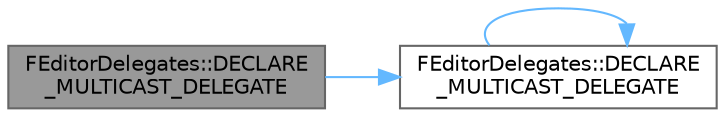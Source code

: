 digraph "FEditorDelegates::DECLARE_MULTICAST_DELEGATE"
{
 // INTERACTIVE_SVG=YES
 // LATEX_PDF_SIZE
  bgcolor="transparent";
  edge [fontname=Helvetica,fontsize=10,labelfontname=Helvetica,labelfontsize=10];
  node [fontname=Helvetica,fontsize=10,shape=box,height=0.2,width=0.4];
  rankdir="LR";
  Node1 [id="Node000001",label="FEditorDelegates::DECLARE\l_MULTICAST_DELEGATE",height=0.2,width=0.4,color="gray40", fillcolor="grey60", style="filled", fontcolor="black",tooltip="delegate type for before edit copy actors is handled"];
  Node1 -> Node2 [id="edge1_Node000001_Node000002",color="steelblue1",style="solid",tooltip=" "];
  Node2 [id="Node000002",label="FEditorDelegates::DECLARE\l_MULTICAST_DELEGATE",height=0.2,width=0.4,color="grey40", fillcolor="white", style="filled",URL="$d3/db4/structFEditorDelegates.html#a55338b7611f150e8b94ba43f4913e4fb",tooltip="delegate type for before edit cut actors is handled"];
  Node2 -> Node2 [id="edge2_Node000002_Node000002",color="steelblue1",style="solid",tooltip=" "];
}
